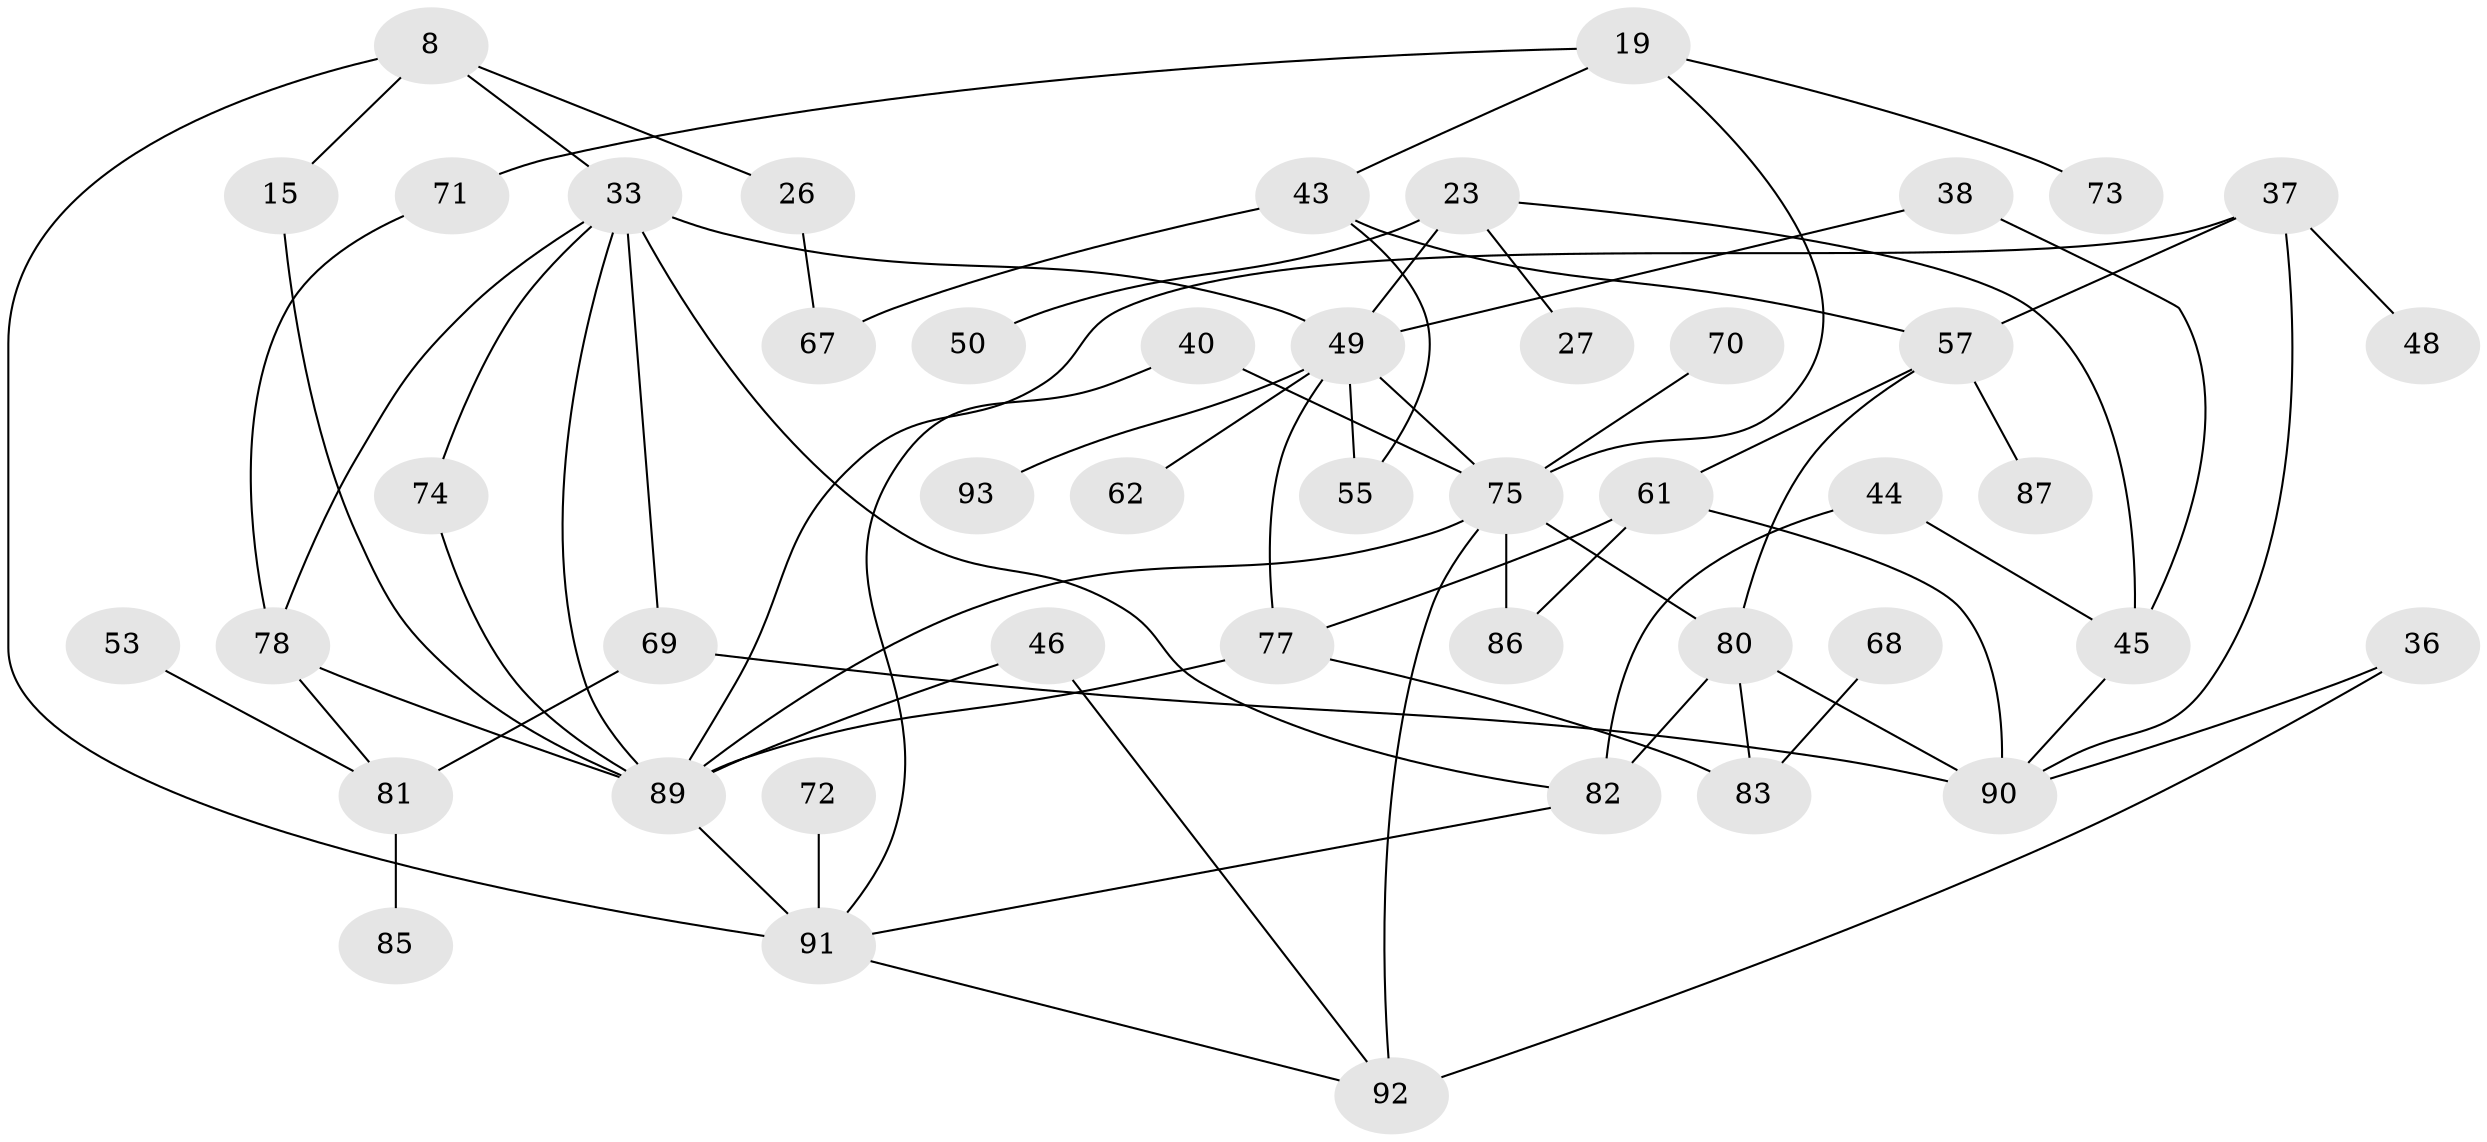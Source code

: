 // original degree distribution, {4: 0.20430107526881722, 7: 0.010752688172043012, 9: 0.010752688172043012, 3: 0.1827956989247312, 5: 0.0967741935483871, 2: 0.27956989247311825, 1: 0.1935483870967742, 6: 0.021505376344086023}
// Generated by graph-tools (version 1.1) at 2025/42/03/09/25 04:42:43]
// undirected, 46 vertices, 72 edges
graph export_dot {
graph [start="1"]
  node [color=gray90,style=filled];
  8;
  15;
  19;
  23 [super="+6"];
  26;
  27;
  33 [super="+29+2"];
  36;
  37;
  38;
  40;
  43;
  44;
  45;
  46;
  48;
  49 [super="+5"];
  50;
  53;
  55;
  57 [super="+42"];
  61 [super="+31"];
  62;
  67;
  68;
  69 [super="+1"];
  70;
  71;
  72;
  73;
  74;
  75 [super="+9+28+4+52"];
  77 [super="+35+22+39"];
  78 [super="+65"];
  80 [super="+79"];
  81 [super="+51"];
  82 [super="+17"];
  83 [super="+66"];
  85;
  86;
  87;
  89 [super="+54+56+60"];
  90 [super="+24"];
  91 [super="+64+88"];
  92 [super="+76+84+41"];
  93;
  8 -- 15;
  8 -- 26;
  8 -- 33;
  8 -- 91;
  15 -- 89;
  19 -- 43;
  19 -- 73;
  19 -- 71;
  19 -- 75;
  23 -- 27;
  23 -- 50;
  23 -- 49 [weight=3];
  23 -- 45;
  26 -- 67;
  33 -- 74;
  33 -- 49 [weight=2];
  33 -- 82 [weight=2];
  33 -- 69;
  33 -- 89;
  33 -- 78;
  36 -- 90;
  36 -- 92;
  37 -- 48;
  37 -- 90;
  37 -- 57;
  37 -- 89;
  38 -- 45;
  38 -- 49;
  40 -- 75;
  40 -- 91;
  43 -- 55;
  43 -- 67;
  43 -- 57;
  44 -- 45;
  44 -- 82 [weight=2];
  45 -- 90;
  46 -- 92;
  46 -- 89;
  49 -- 93;
  49 -- 55;
  49 -- 62;
  49 -- 75 [weight=4];
  49 -- 77;
  53 -- 81;
  57 -- 87;
  57 -- 80;
  57 -- 61;
  61 -- 86;
  61 -- 90;
  61 -- 77;
  68 -- 83;
  69 -- 81 [weight=2];
  69 -- 90 [weight=2];
  70 -- 75;
  71 -- 78;
  72 -- 91;
  74 -- 89;
  75 -- 86;
  75 -- 80 [weight=2];
  75 -- 92 [weight=2];
  75 -- 89 [weight=2];
  77 -- 89;
  77 -- 83;
  78 -- 81;
  78 -- 89 [weight=2];
  80 -- 82 [weight=2];
  80 -- 83;
  80 -- 90;
  81 -- 85;
  82 -- 91;
  89 -- 91 [weight=2];
  91 -- 92;
}
